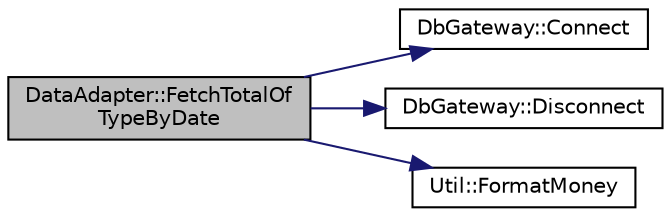 digraph "DataAdapter::FetchTotalOfTypeByDate"
{
 // LATEX_PDF_SIZE
  edge [fontname="Helvetica",fontsize="10",labelfontname="Helvetica",labelfontsize="10"];
  node [fontname="Helvetica",fontsize="10",shape=record];
  rankdir="LR";
  Node1 [label="DataAdapter::FetchTotalOf\lTypeByDate",height=0.2,width=0.4,color="black", fillcolor="grey75", style="filled", fontcolor="black",tooltip="FetchTotalOfTypeByDate sum up total transaction amount based on the given type and date range."];
  Node1 -> Node2 [color="midnightblue",fontsize="10",style="solid",fontname="Helvetica"];
  Node2 [label="DbGateway::Connect",height=0.2,width=0.4,color="black", fillcolor="white", style="filled",URL="$class_db_gateway.html#a0f140ea53b9f81c7ecadfb2f4e7710a7",tooltip=" "];
  Node1 -> Node3 [color="midnightblue",fontsize="10",style="solid",fontname="Helvetica"];
  Node3 [label="DbGateway::Disconnect",height=0.2,width=0.4,color="black", fillcolor="white", style="filled",URL="$class_db_gateway.html#a9013808dc47738faca00519117e539e3",tooltip=" "];
  Node1 -> Node4 [color="midnightblue",fontsize="10",style="solid",fontname="Helvetica"];
  Node4 [label="Util::FormatMoney",height=0.2,width=0.4,color="black", fillcolor="white", style="filled",URL="$class_util.html#a75ad093cc05efe26ef40093fbee3ce6b",tooltip="FormatMoney returns int type of the balance when input the string type of the balance."];
}
